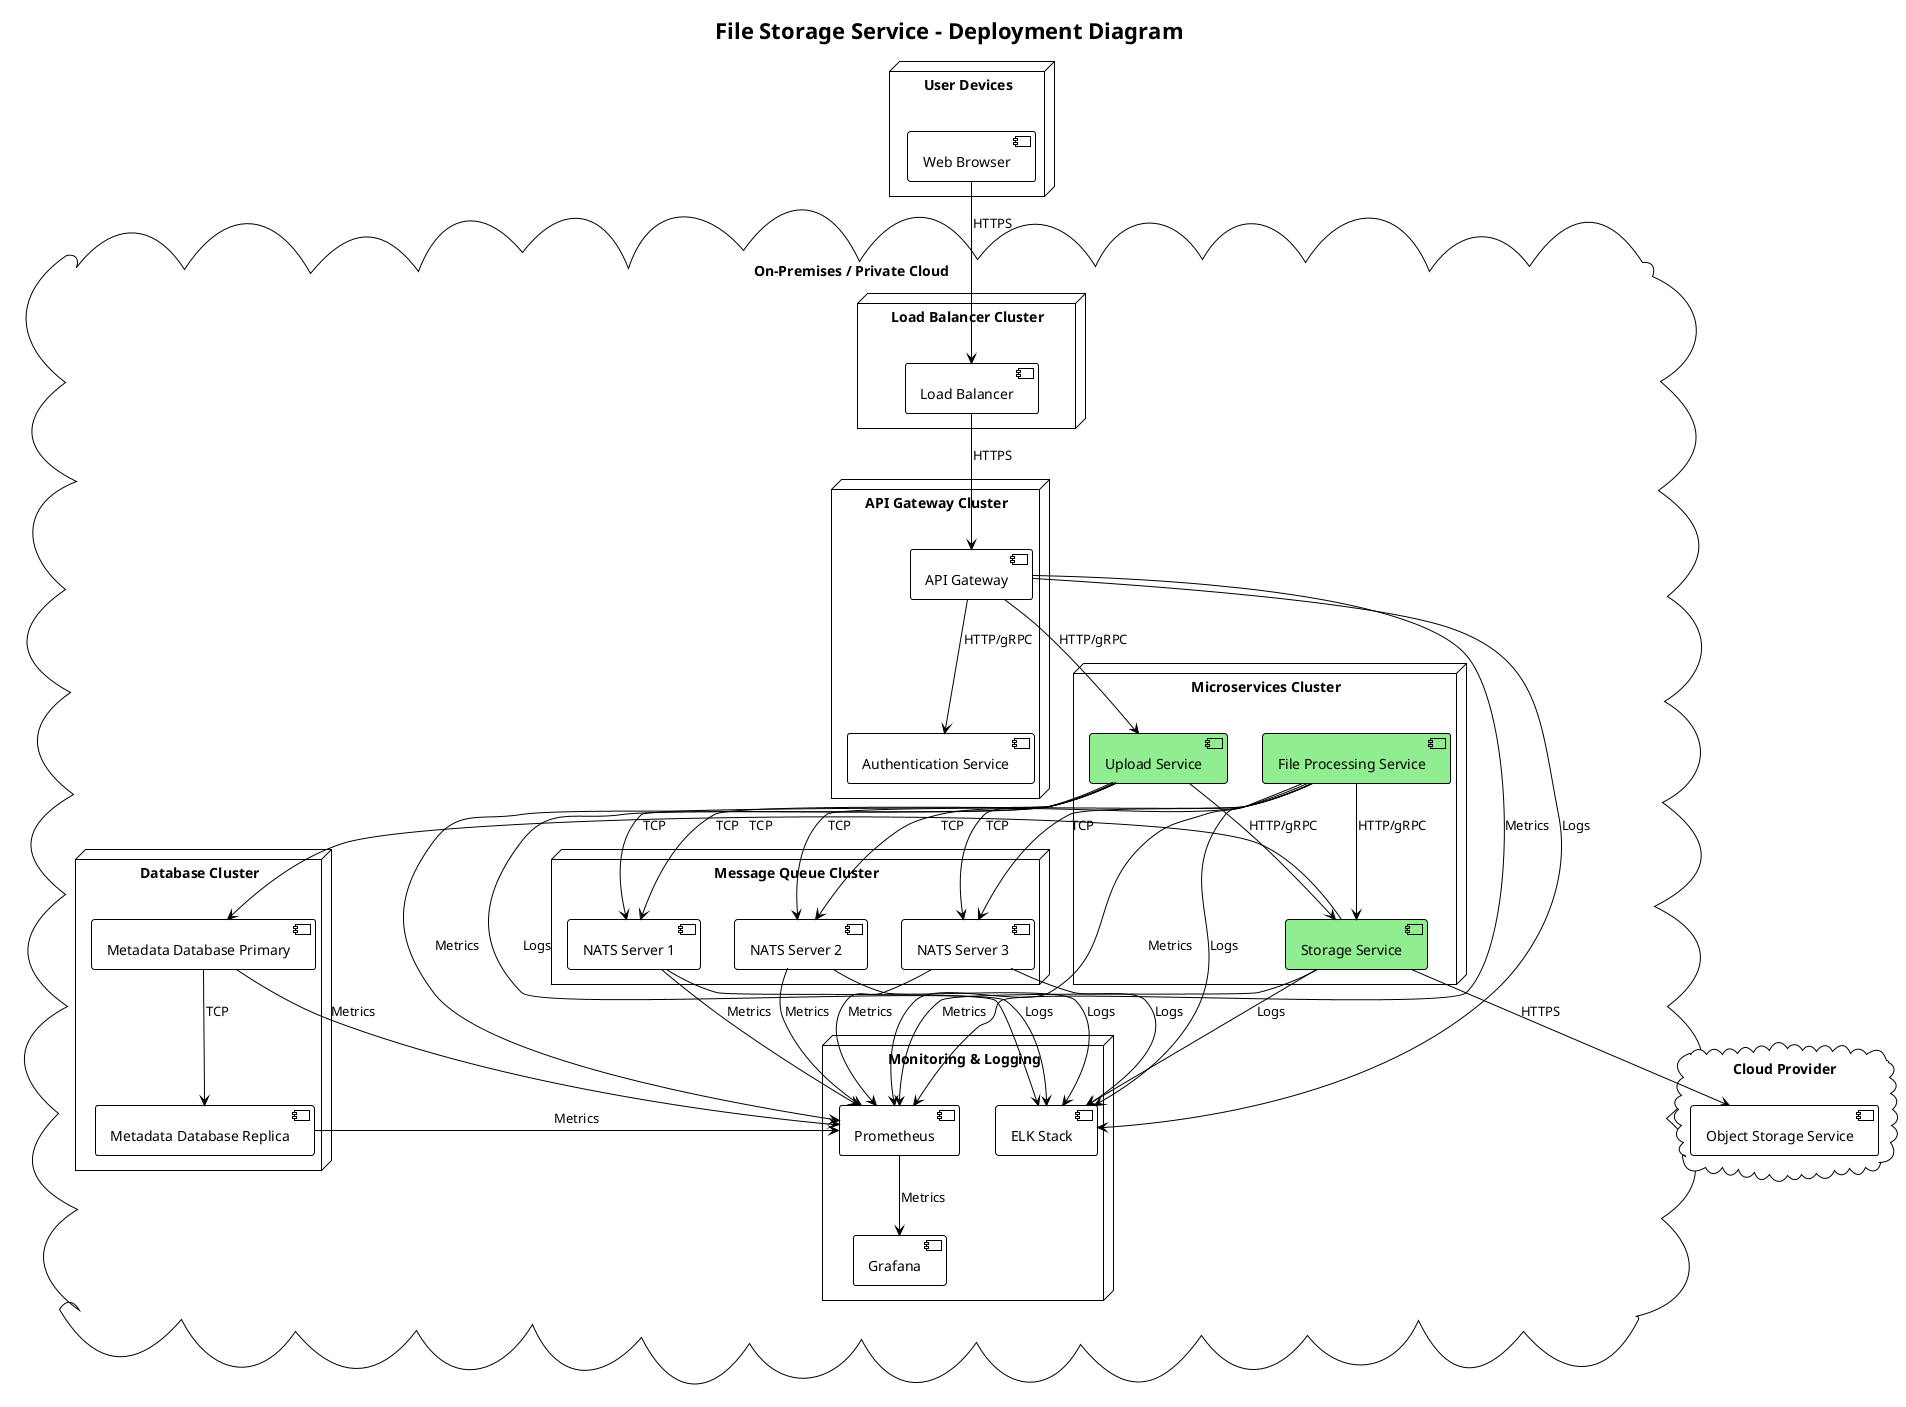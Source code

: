 @startuml Storage Service Architecture - Deployment Diagram
!theme plain
title File Storage Service - Deployment Diagram

node "User Devices" {
  [Web Browser] as Browser
}

cloud "On-Premises / Private Cloud" {
  node "Load Balancer Cluster" {
    [Load Balancer] as LB
  }
  
  node "API Gateway Cluster" {
    [API Gateway] as Gateway
    [Authentication Service] as Auth
  }
  
  node "Microservices Cluster" {
    [Upload Service] as UploadService #LightGreen
    [File Processing Service] as ProcessingService #LightGreen
    [Storage Service] as StorageService #LightGreen
  }
  
  node "Message Queue Cluster" {
    [NATS Server 1] as NATS1
    [NATS Server 2] as NATS2
    [NATS Server 3] as NATS3
  }
  
  node "Database Cluster" {
    [Metadata Database Primary] as DBPrimary
    [Metadata Database Replica] as DBReplica
  }
  
  node "Monitoring & Logging" {
    [Prometheus] as Prometheus
    [Grafana] as Grafana
    [ELK Stack] as ELK
  }
}

cloud "Cloud Provider" {
  [Object Storage Service] as CloudStorage
}

Browser --> LB : HTTPS
LB --> Gateway : HTTPS
Gateway --> Auth : HTTP/gRPC
Gateway --> UploadService : HTTP/gRPC
UploadService --> NATS1 : TCP
UploadService --> NATS2 : TCP
UploadService --> NATS3 : TCP
ProcessingService --> NATS1 : TCP
ProcessingService --> NATS2 : TCP
ProcessingService --> NATS3 : TCP
UploadService --> StorageService : HTTP/gRPC
ProcessingService --> StorageService : HTTP/gRPC
StorageService --> DBPrimary : TCP
DBPrimary --> DBReplica : TCP
StorageService --> CloudStorage : HTTPS

Gateway -down-> Prometheus : Metrics
UploadService -down-> Prometheus : Metrics
ProcessingService -down-> Prometheus : Metrics
StorageService -down-> Prometheus : Metrics
NATS1 -down-> Prometheus : Metrics
NATS2 -down-> Prometheus : Metrics
NATS3 -down-> Prometheus : Metrics
DBPrimary -down-> Prometheus : Metrics
DBReplica -down-> Prometheus : Metrics

Prometheus --> Grafana : Metrics
Gateway -down-> ELK : Logs
UploadService -down-> ELK : Logs
ProcessingService -down-> ELK : Logs
StorageService -down-> ELK : Logs
NATS1 -down-> ELK : Logs
NATS2 -down-> ELK : Logs
NATS3 -down-> ELK : Logs

@enduml
